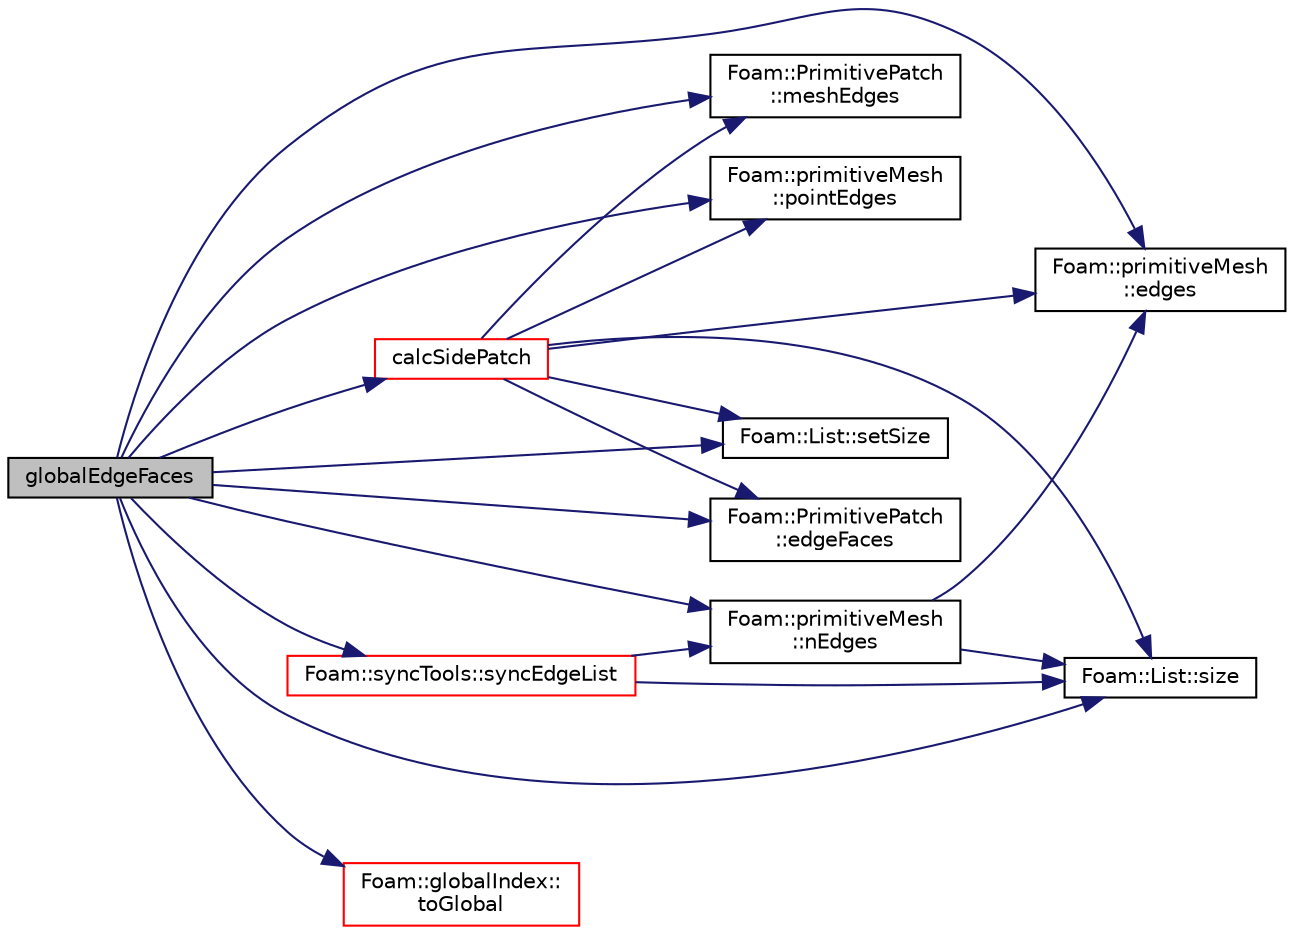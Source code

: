 digraph "globalEdgeFaces"
{
  bgcolor="transparent";
  edge [fontname="Helvetica",fontsize="10",labelfontname="Helvetica",labelfontsize="10"];
  node [fontname="Helvetica",fontsize="10",shape=record];
  rankdir="LR";
  Node1648 [label="globalEdgeFaces",height=0.2,width=0.4,color="black", fillcolor="grey75", style="filled", fontcolor="black"];
  Node1648 -> Node1649 [color="midnightblue",fontsize="10",style="solid",fontname="Helvetica"];
  Node1649 [label="calcSidePatch",height=0.2,width=0.4,color="red",URL="$a22385.html#a25346f181e6f56df9a1839ff94eea581",tooltip="Boundary edges get extruded into boundary faces. Determine patch. "];
  Node1649 -> Node1651 [color="midnightblue",fontsize="10",style="solid",fontname="Helvetica"];
  Node1651 [label="Foam::PrimitivePatch\l::meshEdges",height=0.2,width=0.4,color="black",URL="$a28693.html#a3c91e7d5baf71c37da45885242cd1c7d",tooltip="Return labels of patch edges in the global edge list using. "];
  Node1649 -> Node1652 [color="midnightblue",fontsize="10",style="solid",fontname="Helvetica"];
  Node1652 [label="Foam::primitiveMesh\l::edges",height=0.2,width=0.4,color="black",URL="$a28685.html#a21d764179912ddda5c6f95193c289846",tooltip="Return mesh edges. Uses calcEdges. "];
  Node1649 -> Node1653 [color="midnightblue",fontsize="10",style="solid",fontname="Helvetica"];
  Node1653 [label="Foam::primitiveMesh\l::pointEdges",height=0.2,width=0.4,color="black",URL="$a28685.html#a219060536b044c749e6178283665d632"];
  Node1649 -> Node1654 [color="midnightblue",fontsize="10",style="solid",fontname="Helvetica"];
  Node1654 [label="Foam::List::setSize",height=0.2,width=0.4,color="black",URL="$a26833.html#aedb985ffeaf1bdbfeccc2a8730405703",tooltip="Reset size of List. "];
  Node1649 -> Node1657 [color="midnightblue",fontsize="10",style="solid",fontname="Helvetica"];
  Node1657 [label="Foam::List::size",height=0.2,width=0.4,color="black",URL="$a26833.html#a8a5f6fa29bd4b500caf186f60245b384",tooltip="Override size to be inconsistent with allocated storage. "];
  Node1649 -> Node1658 [color="midnightblue",fontsize="10",style="solid",fontname="Helvetica"];
  Node1658 [label="Foam::PrimitivePatch\l::edgeFaces",height=0.2,width=0.4,color="black",URL="$a28693.html#ad38ecd2902727a890ebd437731c271c8",tooltip="Return edge-face addressing. "];
  Node1648 -> Node1658 [color="midnightblue",fontsize="10",style="solid",fontname="Helvetica"];
  Node1648 -> Node1652 [color="midnightblue",fontsize="10",style="solid",fontname="Helvetica"];
  Node1648 -> Node1651 [color="midnightblue",fontsize="10",style="solid",fontname="Helvetica"];
  Node1648 -> Node1714 [color="midnightblue",fontsize="10",style="solid",fontname="Helvetica"];
  Node1714 [label="Foam::primitiveMesh\l::nEdges",height=0.2,width=0.4,color="black",URL="$a28685.html#a086513bcff1a3f1684e1a3879dd90deb"];
  Node1714 -> Node1652 [color="midnightblue",fontsize="10",style="solid",fontname="Helvetica"];
  Node1714 -> Node1657 [color="midnightblue",fontsize="10",style="solid",fontname="Helvetica"];
  Node1648 -> Node1653 [color="midnightblue",fontsize="10",style="solid",fontname="Helvetica"];
  Node1648 -> Node1654 [color="midnightblue",fontsize="10",style="solid",fontname="Helvetica"];
  Node1648 -> Node1657 [color="midnightblue",fontsize="10",style="solid",fontname="Helvetica"];
  Node1648 -> Node2170 [color="midnightblue",fontsize="10",style="solid",fontname="Helvetica"];
  Node2170 [label="Foam::syncTools::syncEdgeList",height=0.2,width=0.4,color="red",URL="$a28657.html#a5ed3e64d2ef89e3823674727ea1b3d58",tooltip="Synchronize values on all mesh edges. "];
  Node2170 -> Node1657 [color="midnightblue",fontsize="10",style="solid",fontname="Helvetica"];
  Node2170 -> Node1714 [color="midnightblue",fontsize="10",style="solid",fontname="Helvetica"];
  Node1648 -> Node1664 [color="midnightblue",fontsize="10",style="solid",fontname="Helvetica"];
  Node1664 [label="Foam::globalIndex::\ltoGlobal",height=0.2,width=0.4,color="red",URL="$a28481.html#a6e3eb58016c27d6ea3dddea039e43ed5",tooltip="From local to global. "];
}
